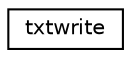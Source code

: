 digraph "Graphical Class Hierarchy"
{
 // LATEX_PDF_SIZE
  edge [fontname="Helvetica",fontsize="10",labelfontname="Helvetica",labelfontsize="10"];
  node [fontname="Helvetica",fontsize="10",shape=record];
  rankdir="LR";
  Node0 [label="txtwrite",height=0.2,width=0.4,color="black", fillcolor="white", style="filled",URL="$classtxtwrite.html",tooltip=" "];
}

